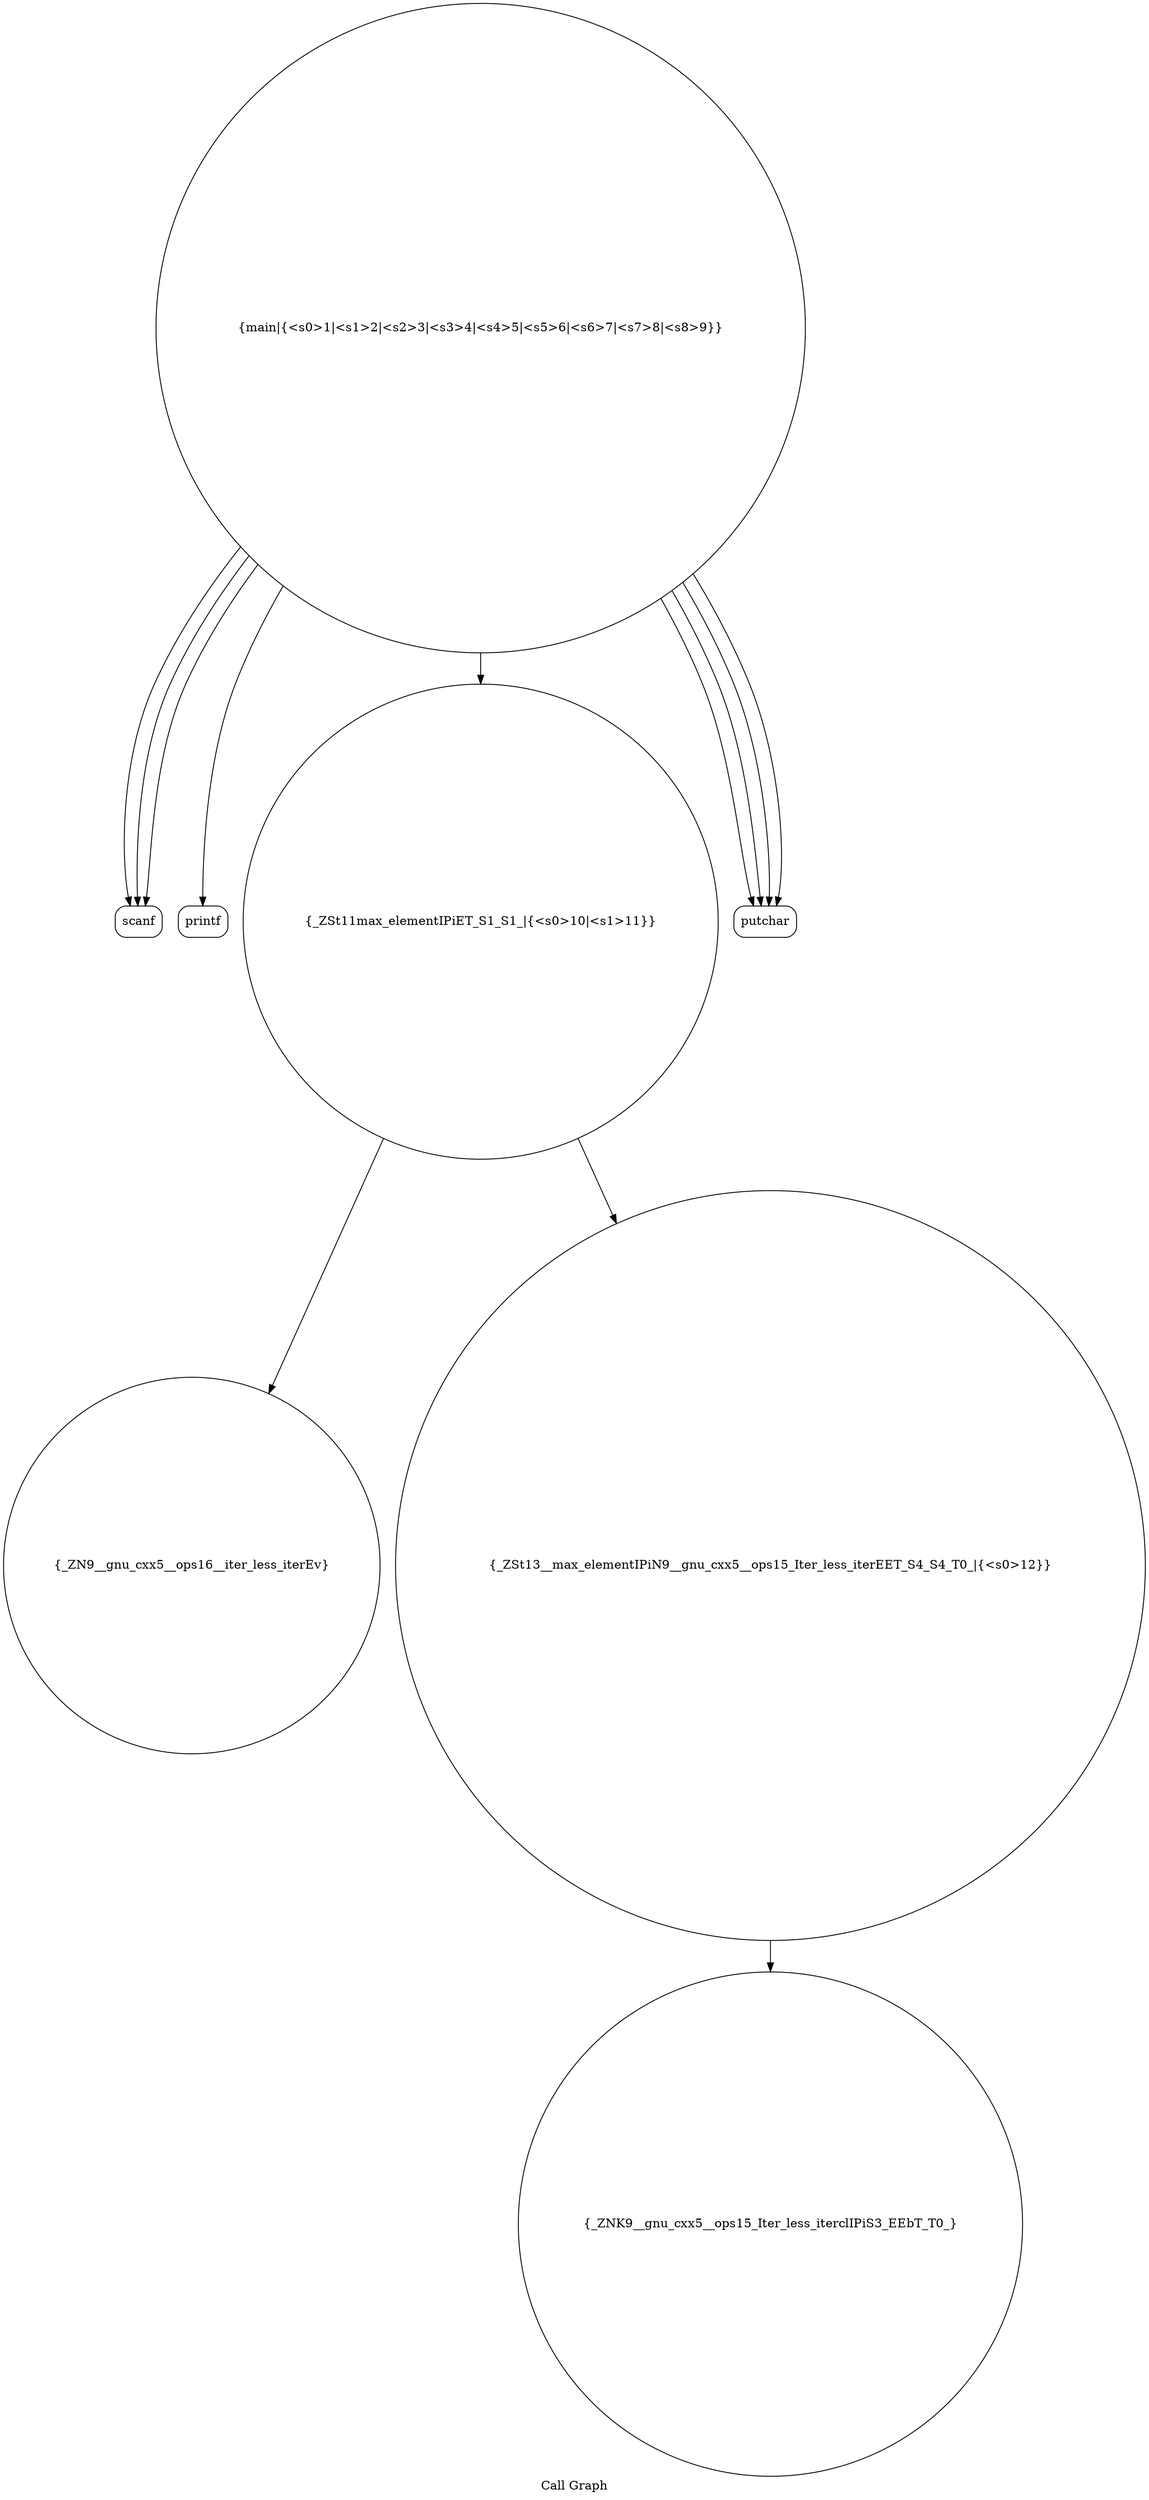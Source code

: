 digraph "Call Graph" {
	label="Call Graph";

	Node0x564ea4660310 [shape=record,shape=circle,label="{main|{<s0>1|<s1>2|<s2>3|<s3>4|<s4>5|<s5>6|<s6>7|<s7>8|<s8>9}}"];
	Node0x564ea4660310:s0 -> Node0x564ea46607a0[color=black];
	Node0x564ea4660310:s1 -> Node0x564ea46607a0[color=black];
	Node0x564ea4660310:s2 -> Node0x564ea46607a0[color=black];
	Node0x564ea4660310:s3 -> Node0x564ea4660820[color=black];
	Node0x564ea4660310:s4 -> Node0x564ea46608a0[color=black];
	Node0x564ea4660310:s5 -> Node0x564ea4660920[color=black];
	Node0x564ea4660310:s6 -> Node0x564ea4660920[color=black];
	Node0x564ea4660310:s7 -> Node0x564ea4660920[color=black];
	Node0x564ea4660310:s8 -> Node0x564ea4660920[color=black];
	Node0x564ea4660aa0 [shape=record,shape=circle,label="{_ZNK9__gnu_cxx5__ops15_Iter_less_iterclIPiS3_EEbT_T0_}"];
	Node0x564ea4660820 [shape=record,shape=Mrecord,label="{printf}"];
	Node0x564ea4660920 [shape=record,shape=Mrecord,label="{putchar}"];
	Node0x564ea4660a20 [shape=record,shape=circle,label="{_ZN9__gnu_cxx5__ops16__iter_less_iterEv}"];
	Node0x564ea46607a0 [shape=record,shape=Mrecord,label="{scanf}"];
	Node0x564ea46608a0 [shape=record,shape=circle,label="{_ZSt11max_elementIPiET_S1_S1_|{<s0>10|<s1>11}}"];
	Node0x564ea46608a0:s0 -> Node0x564ea4660a20[color=black];
	Node0x564ea46608a0:s1 -> Node0x564ea46609a0[color=black];
	Node0x564ea46609a0 [shape=record,shape=circle,label="{_ZSt13__max_elementIPiN9__gnu_cxx5__ops15_Iter_less_iterEET_S4_S4_T0_|{<s0>12}}"];
	Node0x564ea46609a0:s0 -> Node0x564ea4660aa0[color=black];
}
